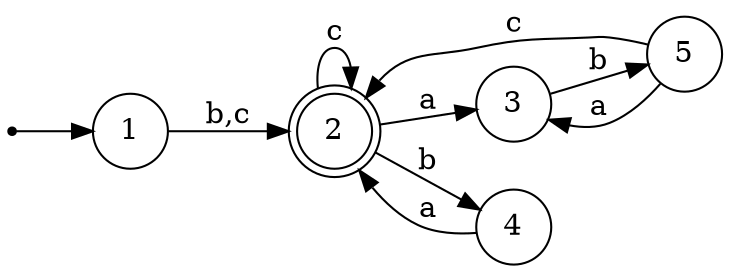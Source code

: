 // (b+c)((ab)∗c+(ba)∗)∗ 

digraph G {
    rankdir=LR
    node [shape=circle]
    0 [shape=point]
    0 -> 1
    1 -> 2 [label="b,c"]
    2 [shape=doublecircle]
    2 -> 3 [label="a"]
    3 -> 5 [label="b"]
    5 -> 3 [label=a]
    5 -> 2:ne [label=c]
    2 -> 2 [label="c"]
    2 -> 4 [label="b"]
    4 -> 2 [label="a"]
}